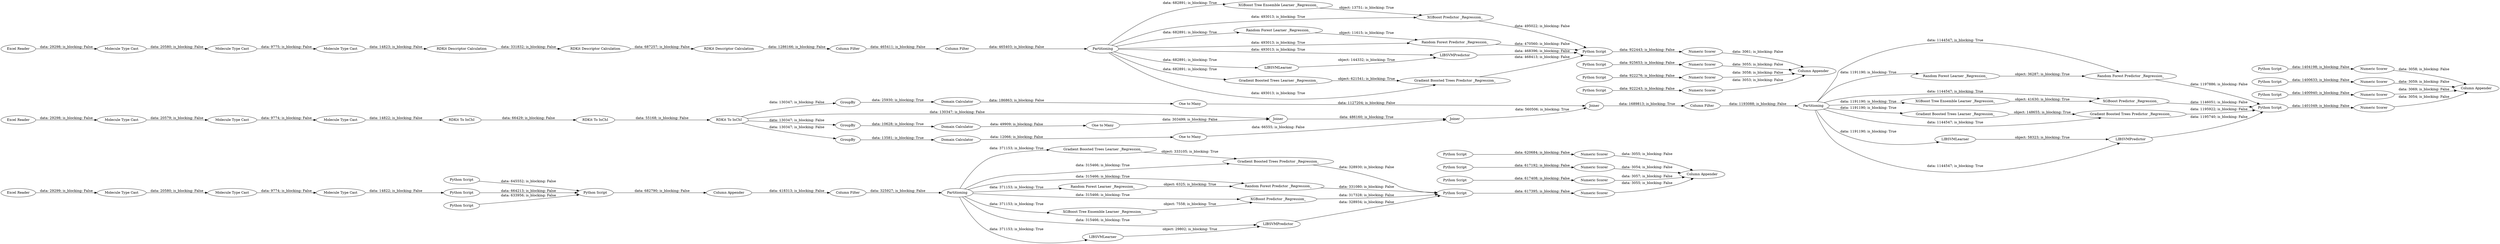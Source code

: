 digraph {
	"-6951128311406440747_680" [label="Python Script"]
	"5915653579509338312_3" [label="Molecule Type Cast"]
	"4729475178516395965_947" [label="Gradient Boosted Trees Learner _Regression_"]
	"4729475178516395965_576" [label=Partitioning]
	"4729475178516395965_961" [label="Excel Reader"]
	"3376760905130117325_266" [label=GroupBy]
	"4729475178516395965_911" [label="XGBoost Tree Ensemble Learner _Regression_"]
	"7829458557534952398_276" [label="RDKit Descriptor Calculation"]
	"4729475178516395965_953" [label="Random Forest Predictor _Regression_"]
	"-8583208509231411589_146" [label="Python Script"]
	"7192314304777346454_683" [label="Python Script"]
	"3376760905130117325_284" [label="Domain Calculator"]
	"3376760905130117325_264" [label="One to Many"]
	"-1370569445393950890_10" [label="RDKit To InChI"]
	"-7338456708189686888_680" [label="Python Script"]
	"4729475178516395965_402" [label="Random Forest Predictor _Regression_"]
	"-8583208509231411589_150" [label="Python Script"]
	"7192314304777346454_680" [label="Python Script"]
	"3376760905130117325_263" [label="One to Many"]
	"-1370569445393950890_4" [label="Molecule Type Cast"]
	"3376760905130117325_282" [label="Domain Calculator"]
	"4729475178516395965_383" [label="Gradient Boosted Trees Learner _Regression_"]
	"4729475178516395965_905" [label="XGBoost Predictor _Regression_"]
	"4729475178516395965_375" [label="XGBoost Predictor _Regression_"]
	"4729475178516395965_914" [label="Random Forest Learner _Regression_"]
	"4729475178516395965_946" [label=Partitioning]
	"4729475178516395965_964" [label="Excel Reader"]
	"-7338456708189686888_685" [label="Python Script"]
	"-6951128311406440747_685" [label="Python Script"]
	"4729475178516395965_906" [label="Column Filter"]
	"-8583208509231411589_271" [label="Column Appender"]
	"-1370569445393950890_13" [label="RDKit To InChI"]
	"-6951128311406440747_399" [label="Numeric Scorer"]
	"7829458557534952398_277" [label="RDKit Descriptor Calculation"]
	"4729475178516395965_904" [label="Random Forest Predictor _Regression_"]
	"7192314304777346454_686" [label="Numeric Scorer"]
	"4729475178516395965_404" [label="Gradient Boosted Trees Predictor _Regression_"]
	"4729475178516395965_960" [label="Excel Reader"]
	"7192314304777346454_685" [label="Python Script"]
	"7829458557534952398_278" [label="Column Filter"]
	"-1370569445393950890_3" [label="Molecule Type Cast"]
	"4729475178516395965_912" [label=LIBSVMPredictor]
	"5915653579509338312_4" [label="Molecule Type Cast"]
	"-7338456708189686888_686" [label="Numeric Scorer"]
	"4729475178516395965_407" [label=LIBSVMPredictor]
	"4729475178516395965_392" [label=LIBSVMLearner]
	"3376760905130117325_283" [label="Domain Calculator"]
	"-7338456708189686888_399" [label="Numeric Scorer"]
	"3376760905130117325_265" [label=GroupBy]
	"4729475178516395965_377" [label="Random Forest Learner _Regression_"]
	"4729475178516395965_913" [label="Gradient Boosted Trees Predictor _Regression_"]
	"7192314304777346454_687" [label="Column Appender"]
	"3376760905130117325_288" [label=Joiner]
	"7192314304777346454_682" [label="Numeric Scorer"]
	"4729475178516395965_950" [label="XGBoost Tree Ensemble Learner _Regression_"]
	"-8583208509231411589_162" [label="Python Script"]
	"501104772033830566_5" [label="Molecule Type Cast"]
	"501104772033830566_3" [label="Molecule Type Cast"]
	"-1370569445393950890_5" [label="Molecule Type Cast"]
	"7192314304777346454_399" [label="Numeric Scorer"]
	"3376760905130117325_290" [label=Joiner]
	"3376760905130117325_267" [label="One to Many"]
	"5915653579509338312_5" [label="Molecule Type Cast"]
	"4729475178516395965_949" [label="Random Forest Learner _Regression_"]
	"4729475178516395965_952" [label="Column Filter"]
	"3376760905130117325_262" [label=GroupBy]
	"-7338456708189686888_687" [label="Column Appender"]
	"4729475178516395965_951" [label="XGBoost Predictor _Regression_"]
	"4729475178516395965_945" [label=LIBSVMPredictor]
	"4729475178516395965_682" [label="XGBoost Tree Ensemble Learner _Regression_"]
	"4729475178516395965_908" [label=Partitioning]
	"-7338456708189686888_681" [label="Python Script"]
	"-6951128311406440747_686" [label="Numeric Scorer"]
	"-6951128311406440747_682" [label="Numeric Scorer"]
	"7192314304777346454_681" [label="Python Script"]
	"-7338456708189686888_682" [label="Numeric Scorer"]
	"4729475178516395965_706" [label="Column Filter"]
	"-6951128311406440747_683" [label="Python Script"]
	"-7338456708189686888_683" [label="Python Script"]
	"-6951128311406440747_687" [label="Column Appender"]
	"-7338456708189686888_684" [label="Numeric Scorer"]
	"4729475178516395965_948" [label=LIBSVMLearner]
	"7829458557534952398_275" [label="RDKit Descriptor Calculation"]
	"-1370569445393950890_11" [label="RDKit To InChI"]
	"-6951128311406440747_681" [label="Python Script"]
	"501104772033830566_4" [label="Molecule Type Cast"]
	"-8583208509231411589_147" [label="Python Script"]
	"4729475178516395965_910" [label=LIBSVMLearner]
	"4729475178516395965_909" [label="Gradient Boosted Trees Learner _Regression_"]
	"4729475178516395965_957" [label="Gradient Boosted Trees Predictor _Regression_"]
	"3376760905130117325_289" [label=Joiner]
	"7192314304777346454_684" [label="Numeric Scorer"]
	"-6951128311406440747_684" [label="Numeric Scorer"]
	"4729475178516395965_946" -> "4729475178516395965_950" [label="data: 1191190; is_blocking: True"]
	"4729475178516395965_908" -> "4729475178516395965_910" [label="data: 682891; is_blocking: True"]
	"-1370569445393950890_4" -> "-1370569445393950890_5" [label="data: 9774; is_blocking: False"]
	"7192314304777346454_681" -> "7192314304777346454_682" [label="data: 922276; is_blocking: False"]
	"7192314304777346454_685" -> "7192314304777346454_686" [label="data: 925653; is_blocking: False"]
	"4729475178516395965_407" -> "-6951128311406440747_680" [label="data: 328934; is_blocking: False"]
	"-6951128311406440747_686" -> "-6951128311406440747_687" [label="data: 3055; is_blocking: False"]
	"4729475178516395965_576" -> "4729475178516395965_682" [label="data: 371153; is_blocking: True"]
	"4729475178516395965_908" -> "4729475178516395965_913" [label="data: 493013; is_blocking: True"]
	"4729475178516395965_946" -> "4729475178516395965_949" [label="data: 1191190; is_blocking: True"]
	"-1370569445393950890_13" -> "3376760905130117325_265" [label="data: 130347; is_blocking: False"]
	"4729475178516395965_576" -> "4729475178516395965_402" [label="data: 315466; is_blocking: True"]
	"4729475178516395965_946" -> "4729475178516395965_957" [label="data: 1144547; is_blocking: True"]
	"-6951128311406440747_682" -> "-6951128311406440747_687" [label="data: 3054; is_blocking: False"]
	"7829458557534952398_278" -> "4729475178516395965_906" [label="data: 465411; is_blocking: False"]
	"-7338456708189686888_682" -> "-7338456708189686888_687" [label="data: 3059; is_blocking: False"]
	"-6951128311406440747_684" -> "-6951128311406440747_687" [label="data: 3057; is_blocking: False"]
	"4729475178516395965_913" -> "7192314304777346454_680" [label="data: 468413; is_blocking: False"]
	"-6951128311406440747_683" -> "-6951128311406440747_684" [label="data: 617408; is_blocking: False"]
	"7192314304777346454_682" -> "7192314304777346454_687" [label="data: 3058; is_blocking: False"]
	"-8583208509231411589_162" -> "-8583208509231411589_150" [label="data: 664213; is_blocking: False"]
	"3376760905130117325_282" -> "3376760905130117325_267" [label="data: 186863; is_blocking: False"]
	"4729475178516395965_957" -> "-7338456708189686888_680" [label="data: 1195922; is_blocking: False"]
	"4729475178516395965_576" -> "4729475178516395965_404" [label="data: 315466; is_blocking: True"]
	"-1370569445393950890_3" -> "-1370569445393950890_4" [label="data: 20579; is_blocking: False"]
	"4729475178516395965_949" -> "4729475178516395965_953" [label="object: 36287; is_blocking: True"]
	"3376760905130117325_264" -> "3376760905130117325_289" [label="data: 66555; is_blocking: False"]
	"4729475178516395965_576" -> "4729475178516395965_407" [label="data: 315466; is_blocking: True"]
	"4729475178516395965_960" -> "5915653579509338312_3" [label="data: 29299; is_blocking: False"]
	"4729475178516395965_908" -> "4729475178516395965_905" [label="data: 493013; is_blocking: True"]
	"-7338456708189686888_399" -> "-7338456708189686888_687" [label="data: 3054; is_blocking: False"]
	"4729475178516395965_392" -> "4729475178516395965_407" [label="object: 29802; is_blocking: True"]
	"3376760905130117325_283" -> "3376760905130117325_263" [label="data: 49909; is_blocking: False"]
	"4729475178516395965_908" -> "4729475178516395965_912" [label="data: 493013; is_blocking: True"]
	"-1370569445393950890_13" -> "3376760905130117325_262" [label="data: 130347; is_blocking: False"]
	"4729475178516395965_948" -> "4729475178516395965_945" [label="object: 58323; is_blocking: True"]
	"4729475178516395965_952" -> "4729475178516395965_946" [label="data: 1193088; is_blocking: False"]
	"-7338456708189686888_681" -> "-7338456708189686888_682" [label="data: 1400633; is_blocking: False"]
	"4729475178516395965_905" -> "7192314304777346454_680" [label="data: 495022; is_blocking: False"]
	"4729475178516395965_911" -> "4729475178516395965_905" [label="object: 13751; is_blocking: True"]
	"4729475178516395965_946" -> "4729475178516395965_951" [label="data: 1144547; is_blocking: True"]
	"501104772033830566_3" -> "501104772033830566_4" [label="data: 20580; is_blocking: False"]
	"501104772033830566_5" -> "7829458557534952398_275" [label="data: 14823; is_blocking: False"]
	"4729475178516395965_914" -> "4729475178516395965_904" [label="object: 11615; is_blocking: True"]
	"3376760905130117325_263" -> "3376760905130117325_288" [label="data: 303499; is_blocking: False"]
	"3376760905130117325_266" -> "3376760905130117325_282" [label="data: 25930; is_blocking: True"]
	"4729475178516395965_576" -> "4729475178516395965_392" [label="data: 371153; is_blocking: True"]
	"-6951128311406440747_685" -> "-6951128311406440747_686" [label="data: 620684; is_blocking: False"]
	"4729475178516395965_910" -> "4729475178516395965_912" [label="object: 144332; is_blocking: True"]
	"-7338456708189686888_684" -> "-7338456708189686888_687" [label="data: 3069; is_blocking: False"]
	"4729475178516395965_906" -> "4729475178516395965_908" [label="data: 465403; is_blocking: False"]
	"4729475178516395965_682" -> "4729475178516395965_375" [label="object: 7558; is_blocking: True"]
	"-8583208509231411589_271" -> "4729475178516395965_706" [label="data: 418313; is_blocking: False"]
	"4729475178516395965_904" -> "7192314304777346454_680" [label="data: 470560; is_blocking: False"]
	"-8583208509231411589_150" -> "-8583208509231411589_271" [label="data: 682790; is_blocking: False"]
	"-6951128311406440747_680" -> "-6951128311406440747_399" [label="data: 617395; is_blocking: False"]
	"3376760905130117325_265" -> "3376760905130117325_284" [label="data: 13581; is_blocking: True"]
	"-7338456708189686888_686" -> "-7338456708189686888_687" [label="data: 3058; is_blocking: False"]
	"3376760905130117325_262" -> "3376760905130117325_283" [label="data: 10628; is_blocking: True"]
	"4729475178516395965_946" -> "4729475178516395965_945" [label="data: 1144547; is_blocking: True"]
	"4729475178516395965_909" -> "4729475178516395965_913" [label="object: 621541; is_blocking: True"]
	"5915653579509338312_4" -> "5915653579509338312_5" [label="data: 9774; is_blocking: False"]
	"-7338456708189686888_683" -> "-7338456708189686888_684" [label="data: 1400940; is_blocking: False"]
	"-8583208509231411589_147" -> "-8583208509231411589_150" [label="data: 633956; is_blocking: False"]
	"7192314304777346454_686" -> "7192314304777346454_687" [label="data: 3055; is_blocking: False"]
	"-6951128311406440747_681" -> "-6951128311406440747_682" [label="data: 617192; is_blocking: False"]
	"4729475178516395965_576" -> "4729475178516395965_375" [label="data: 315466; is_blocking: True"]
	"4729475178516395965_706" -> "4729475178516395965_576" [label="data: 325927; is_blocking: False"]
	"4729475178516395965_908" -> "4729475178516395965_904" [label="data: 493013; is_blocking: True"]
	"4729475178516395965_375" -> "-6951128311406440747_680" [label="data: 317328; is_blocking: False"]
	"4729475178516395965_950" -> "4729475178516395965_951" [label="object: 41630; is_blocking: True"]
	"-1370569445393950890_10" -> "-1370569445393950890_11" [label="data: 66429; is_blocking: False"]
	"-7338456708189686888_680" -> "-7338456708189686888_399" [label="data: 1401049; is_blocking: False"]
	"4729475178516395965_951" -> "-7338456708189686888_680" [label="data: 1146051; is_blocking: False"]
	"4729475178516395965_961" -> "501104772033830566_3" [label="data: 29298; is_blocking: False"]
	"4729475178516395965_912" -> "7192314304777346454_680" [label="data: 468396; is_blocking: False"]
	"-1370569445393950890_13" -> "3376760905130117325_266" [label="data: 130347; is_blocking: False"]
	"3376760905130117325_288" -> "3376760905130117325_289" [label="data: 486160; is_blocking: True"]
	"4729475178516395965_946" -> "4729475178516395965_948" [label="data: 1191190; is_blocking: True"]
	"4729475178516395965_946" -> "4729475178516395965_953" [label="data: 1144547; is_blocking: True"]
	"7192314304777346454_399" -> "7192314304777346454_687" [label="data: 3061; is_blocking: False"]
	"7829458557534952398_277" -> "7829458557534952398_278" [label="data: 1286166; is_blocking: False"]
	"7829458557534952398_275" -> "7829458557534952398_276" [label="data: 331832; is_blocking: False"]
	"-8583208509231411589_146" -> "-8583208509231411589_150" [label="data: 645552; is_blocking: False"]
	"7829458557534952398_276" -> "7829458557534952398_277" [label="data: 687257; is_blocking: False"]
	"4729475178516395965_576" -> "4729475178516395965_383" [label="data: 371153; is_blocking: True"]
	"7192314304777346454_684" -> "7192314304777346454_687" [label="data: 3053; is_blocking: False"]
	"-7338456708189686888_685" -> "-7338456708189686888_686" [label="data: 1404198; is_blocking: False"]
	"-1370569445393950890_5" -> "-1370569445393950890_10" [label="data: 14822; is_blocking: False"]
	"5915653579509338312_3" -> "5915653579509338312_4" [label="data: 20580; is_blocking: False"]
	"3376760905130117325_267" -> "3376760905130117325_290" [label="data: 1127204; is_blocking: False"]
	"7192314304777346454_680" -> "7192314304777346454_399" [label="data: 922443; is_blocking: False"]
	"4729475178516395965_947" -> "4729475178516395965_957" [label="object: 148655; is_blocking: True"]
	"3376760905130117325_284" -> "3376760905130117325_264" [label="data: 12066; is_blocking: False"]
	"4729475178516395965_377" -> "4729475178516395965_402" [label="object: 6325; is_blocking: True"]
	"4729475178516395965_946" -> "4729475178516395965_947" [label="data: 1191190; is_blocking: True"]
	"-1370569445393950890_13" -> "3376760905130117325_288" [label="data: 130347; is_blocking: False"]
	"4729475178516395965_402" -> "-6951128311406440747_680" [label="data: 331080; is_blocking: False"]
	"501104772033830566_4" -> "501104772033830566_5" [label="data: 9775; is_blocking: False"]
	"5915653579509338312_5" -> "-8583208509231411589_162" [label="data: 14822; is_blocking: False"]
	"4729475178516395965_908" -> "4729475178516395965_914" [label="data: 682891; is_blocking: True"]
	"4729475178516395965_404" -> "-6951128311406440747_680" [label="data: 328930; is_blocking: False"]
	"4729475178516395965_908" -> "4729475178516395965_909" [label="data: 682891; is_blocking: True"]
	"-1370569445393950890_11" -> "-1370569445393950890_13" [label="data: 55168; is_blocking: False"]
	"4729475178516395965_953" -> "-7338456708189686888_680" [label="data: 1197886; is_blocking: False"]
	"-6951128311406440747_399" -> "-6951128311406440747_687" [label="data: 3055; is_blocking: False"]
	"4729475178516395965_908" -> "4729475178516395965_911" [label="data: 682891; is_blocking: True"]
	"3376760905130117325_289" -> "3376760905130117325_290" [label="data: 560506; is_blocking: True"]
	"4729475178516395965_945" -> "-7338456708189686888_680" [label="data: 1195740; is_blocking: False"]
	"7192314304777346454_683" -> "7192314304777346454_684" [label="data: 922243; is_blocking: False"]
	"4729475178516395965_383" -> "4729475178516395965_404" [label="object: 333105; is_blocking: True"]
	"4729475178516395965_576" -> "4729475178516395965_377" [label="data: 371153; is_blocking: True"]
	"4729475178516395965_964" -> "-1370569445393950890_3" [label="data: 29298; is_blocking: False"]
	"3376760905130117325_290" -> "4729475178516395965_952" [label="data: 1689813; is_blocking: True"]
	rankdir=LR
}
